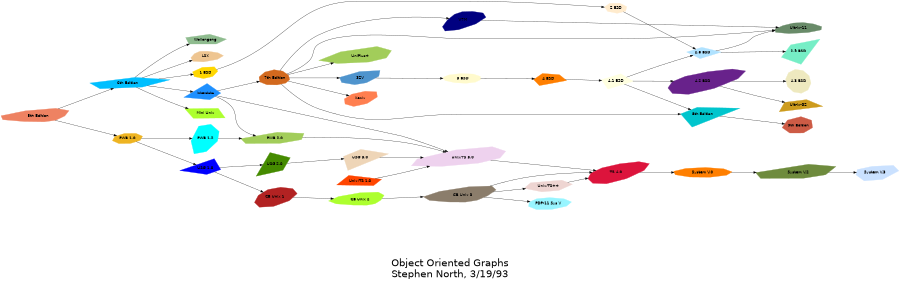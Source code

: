 digraph unix {
	graph [rankdir=LR, fontname=Helvetica, fontsize=36, label="\n\n\n\nObject Oriented Graphs\nStephen North, 3/19/93", size="6,6"];
	node [label="\N", shape=polygon, sides=4, distortion="0.0", orientation="0.0", skew="0.0", color=white, style=filled, fontname=Helvetica];
	graph [lp="1101,131",
		bb="0,0,2202,932"];
	"5th Edition" [sides=9, distortion="0.936354", orientation=28, skew="-0.126818", color=salmon2, pos="88,572", width="2.42", height="0.62"];
	"6th Edition" [sides=5, distortion="0.238792", orientation=11, skew="0.995935", color=deepskyblue, pos="307,652", width="2.61", height="0.54"];
	"PWB 1.0" [sides=8, distortion="0.019636", orientation=79, skew="-0.440424", color=goldenrod2, pos="307,493", width="1.36", height="0.50"];
	LSX [sides=9, distortion="-0.698271", orientation=22, skew="-0.195492", color=burlywood2, pos="504,739", width="1.19", height="0.54"];
	"1 BSD" [sides=7, distortion="0.265084", orientation=26, skew="0.403659", color=gold1, pos="504,683", width="1.17", height="0.54"];
	"Mini Unix" [distortion="0.039386", orientation=2, skew="-0.461120", color=greenyellow, pos="504,560", width="1.33", height="0.50"];
	Wollongong [sides=5, distortion="0.228564", orientation=63, skew="-0.062846", color=darkseagreen, pos="504,795", width="1.69", height="0.53"];
	Interdata [distortion="0.624013", orientation=56, skew="0.101396", color=dodgerblue1, pos="504,621", width="1.72", height="0.71"];
	"Unix/TS 3.0" [sides=8, distortion="0.731383", orientation=43, skew="-0.824612", color=thistle2, pos="1110,441", width="2.92", height="0.74"];
	"PWB 2.0" [sides=6, distortion="0.592100", orientation=34, skew="-0.719269", color=darkolivegreen3, pos="684,493", width="2.14", height="0.56"];
	"7th Edition" [sides=10, distortion="0.298417", orientation=65, skew="0.310367", color=chocolate, pos="684,693", width="1.58", height="0.64"];
	"8th Edition" [distortion="-0.997093", orientation=50, skew="-0.061117", color=turquoise3, pos="1707,579", width="2.44", height="0.81"];
	"32V" [sides=7, distortion="0.878516", orientation=19, skew="0.592905", color=steelblue3, pos="883,693", width="1.25", height="0.61"];
	V7M [sides=10, distortion="-0.960249", orientation=32, skew="0.460424", color=navy, pos="1110,866", width="1.39", height="0.75"];
	"Ultrix-11" [sides=10, distortion="-0.633186", orientation=10, skew="0.333125", color=darkseagreen4, pos="1927,830", width="1.72", height="0.53"];
	Xenix [sides=8, distortion="-0.337997", orientation=52, skew="-0.760726", color=coral, pos="883,630", width="1.28", height="0.64"];
	"UniPlus+" [sides=7, distortion="0.788483", orientation=39, skew="-0.526284", color=darkolivegreen3, pos="883,758", width="2.36", height="0.69"];
	"9th Edition" [sides=7, distortion="0.138690", orientation=55, skew="0.554049", color=coral3, pos="1927,559", width="1.58", height="0.67"];
	"2 BSD" [sides=7, distortion="-0.010661", orientation=84, skew="0.179249", color=blanchedalmond, pos="1512,914", width="1.06", height="0.51"];
	"2.8 BSD" [distortion="-0.239422", orientation=44, skew="0.053841", color=lightskyblue1, pos="1707,763", width="1.39", height="0.56"];
	"2.9 BSD" [distortion="-0.843381", orientation=70, skew="-0.601395", color=aquamarine2, pos="1927,764", width="1.67", height="0.81"];
	"3 BSD" [sides=10, distortion="0.251820", orientation=18, skew="-0.530618", color=lemonchiffon, pos="1110,693", width="1.47", height="0.50"];
	"4 BSD" [sides=5, distortion="-0.772300", orientation=24, skew="-0.028475", color=darkorange1, pos="1329,692", width="1.39", height="0.58"];
	"4.1 BSD" [distortion="-0.226170", orientation=38, skew="0.504053", color=lightyellow1, pos="1512,691", width="1.36", height="0.64"];
	"4.2 BSD" [sides=10, distortion="-0.807349", orientation=50, skew="-0.908842", color=darkorchid4, pos="1707,689", width="2.36", height="0.81"];
	"4.3 BSD" [sides=10, distortion="-0.030619", orientation=76, skew="0.985021", color=lemonchiffon2, pos="1927,689", width="1.28", height="0.78"];
	"Ultrix-32" [distortion="-0.644209", orientation=21, skew="0.307836", color=goldenrod3, pos="1927,622", width="1.75", height="0.58"];
	"PWB 1.2" [sides=7, distortion="0.640971", orientation=84, skew="-0.768455", color=cyan, pos="504,493", width="1.39", height="0.88"];
	"USG 1.0" [distortion="0.758942", orientation=42, skew="0.039886", color=blue, pos="504,419", width="1.81", height="0.69"];
	"CB Unix 1" [sides=9, distortion="-0.348692", orientation=42, skew="0.767058", color=firebrick, pos="684,332", width="1.81", height="0.72"];
	"USG 2.0" [distortion="0.748625", orientation=74, skew="-0.647656", color=chartreuse4, pos="684,423", width="1.50", height="0.78"];
	"CB Unix 2" [sides=10, distortion="0.851818", orientation=32, skew="-0.020120", color=greenyellow, pos="883,316", width="2.14", height="0.61"];
	"CB Unix 3" [sides=10, distortion="0.992237", orientation=29, skew="0.256102", color=bisque4, pos="1110,335", width="2.39", height="0.68"];
	"Unix/TS++" [sides=6, distortion="0.545461", orientation=16, skew="0.313589", color=mistyrose2, pos="1329,340", width="1.92", height="0.56"];
	"PDP-11 Sys V" [sides=9, distortion="-0.267769", orientation=40, skew="0.271226", color=cadetblue1, pos="1329,282", width="2.14", height="0.56"];
	"USG 3.0" [distortion="-0.848455", orientation=44, skew="0.267152", color=bisque2, pos="883,441", width="1.92", height="0.81"];
	"Unix/TS 1.0" [distortion="0.305594", orientation=75, skew="0.070516", color=orangered, pos="883,375", width="1.64", height="0.54"];
	"TS 4.0" [sides=10, distortion="-0.641701", orientation=50, skew="-0.952502", color=crimson, pos="1512,388", width="1.92", height="0.75"];
	"System V.0" [sides=9, distortion="0.021556", orientation=26, skew="-0.729938", color=darkorange1, pos="1707,388", width="2.19", height="0.50"];
	"System V.2" [sides=6, distortion="0.985153", orientation=33, skew="-0.399752", color=darkolivegreen4, pos="1927,388", width="2.64", height="0.64"];
	"System V.3" [sides=7, distortion="-0.687574", orientation=58, skew="-0.180116", color=lightsteelblue1, pos="2130,388", width="1.97", height="0.65"];
	"5th Edition" -> "6th Edition" [pos="e,260,635 142,592 175,604 217,619 251,631"];
	"5th Edition" -> "PWB 1.0" [pos="e,277,504 124,559 164,545 226,522 267,507"];
	"6th Edition" -> LSX [pos="e,473,725 344,669 371,681 407,697 438,711 446,715 455,718 464,722"];
	"6th Edition" -> "1 BSD" [pos="e,465,677 387,665 410,668 435,672 455,675"];
	"6th Edition" -> "Mini Unix" [pos="e,461,577 332,639 358,625 401,603 438,587 442,585 447,583 451,581"];
	"6th Edition" -> Wollongong [pos="e,465,780 325,671 349,696 394,738 438,767 443,770 449,773 455,776"];
	"6th Edition" -> Interdata [pos="e,471,626 354,645 386,640 429,633 461,628"];
	Interdata -> "Unix/TS 3.0" [pos="e,1079,455 535,614 609,598 808,552 968,499 1003,487 1042,471 1070,459"];
	Interdata -> "PWB 2.0" [pos="e,649,503 529,612 543,606 558,598 570,587 593,565 583,547 606,527 615,518 628,512 639,507"];
	Interdata -> "7th Edition" [pos="e,644,677 532,632 559,643 602,660 635,673"];
	"7th Edition" -> "8th Edition" [pos="e,1656,579 700,674 720,651 757,614 798,598 928,546 972,579 1110,579 1110,579 1110,579 1329,579 1441,579 1571,579 1646,579"];
	"7th Edition" -> "32V" [pos="e,838,693 737,693 765,693 800,693 828,693"];
	"7th Edition" -> V7M [pos="e,1080,869 696,714 713,745 750,799 798,825 886,872 1007,873 1070,870"];
	"7th Edition" -> "Ultrix-11" [pos="e,1865,825 724,706 737,712 751,720 762,730 786,751 771,775 798,792 858,828 1041,811 1110,811 1110,811 1110,811 1512,811 1632,811\
 1771,819 1855,824"];
	"7th Edition" -> Xenix [pos="e,855,639 726,680 761,668 811,652 845,642"];
	"7th Edition" -> "UniPlus+" [pos="e,829,740 724,706 751,715 788,727 819,737"];
	V7M -> "Ultrix-11" [pos="e,1876,832 1150,864 1281,858 1707,840 1866,832"];
	"8th Edition" -> "9th Edition" [pos="e,1879,563 1750,575 1784,572 1831,568 1869,564"];
	"1 BSD" -> "2 BSD" [pos="e,1475,915 539,696 549,700 560,705 570,711 718,790 716,921 883,921 883,921 883,921 1110,921 1239,921 1390,917 1465,915"];
	"2 BSD" -> "2.8 BSD" [pos="e,1691,775 1531,900 1566,872 1644,812 1683,781"];
	"2.8 BSD" -> "Ultrix-11" [pos="e,1874,814 1734,772 1760,780 1799,792 1832,802 1843,805 1853,808 1864,811"];
	"2.8 BSD" -> "2.9 BSD" [pos="e,1892,764 1755,763 1792,764 1845,764 1882,764"];
	"32V" -> "3 BSD" [pos="e,1059,693 917,693 951,693 1006,693 1049,693"];
	"3 BSD" -> "4 BSD" [pos="e,1291,692 1157,693 1193,692 1244,692 1281,692"];
	"4 BSD" -> "4.1 BSD" [pos="e,1473,691 1374,692 1401,691 1435,691 1463,691"];
	"4.1 BSD" -> "4.2 BSD" [pos="e,1651,690 1561,690 1585,690 1614,690 1641,690"];
	"4.1 BSD" -> "2.8 BSD" [pos="e,1682,754 1542,702 1578,715 1636,737 1672,750"];
	"4.1 BSD" -> "8th Edition" [pos="e,1686,591 1531,680 1565,661 1637,620 1677,596"];
	"4.2 BSD" -> "4.3 BSD" [pos="e,1883,689 1765,689 1798,689 1840,689 1873,689"];
	"4.2 BSD" -> "Ultrix-32" [pos="e,1897,631 1742,678 1782,666 1846,646 1887,634"];
	"PWB 1.0" -> "PWB 1.2" [pos="e,458,493 353,493 382,493 418,493 448,493"];
	"PWB 1.0" -> "USG 1.0" [pos="e,480,428 336,482 372,468 433,445 471,431"];
	"PWB 1.2" -> "PWB 2.0" [pos="e,609,493 548,493 563,493 581,493 599,493"];
	"USG 1.0" -> "CB Unix 1" [pos="e,655,346 525,409 554,394 609,368 646,350"];
	"USG 1.0" -> "USG 2.0" [pos="e,649,422 541,420 570,421 609,422 639,422"];
	"CB Unix 1" -> "CB Unix 2" [pos="e,822,321 734,328 758,326 786,324 812,322"];
	"CB Unix 2" -> "CB Unix 3" [pos="e,1027,328 937,321 961,323 990,325 1017,327"];
	"CB Unix 3" -> "Unix/TS++" [pos="e,1264,339 1168,336 1195,337 1226,338 1254,339"];
	"CB Unix 3" -> "PDP-11 Sys V" [pos="e,1282,293 1149,326 1183,318 1233,305 1272,296"];
	"USG 2.0" -> "USG 3.0" [pos="e,844,437 720,426 752,429 799,433 834,436"];
	"USG 3.0" -> "Unix/TS 3.0" [pos="e,1029,441 930,441 956,441 989,441 1019,441"];
	"PWB 2.0" -> "Unix/TS 3.0" [pos="e,1073,453 746,494 804,493 893,491 968,479 1000,474 1035,464 1063,456"];
	"Unix/TS 1.0" -> "Unix/TS 3.0" [pos="e,1039,420 916,385 945,393 990,406 1029,417"];
	"Unix/TS 3.0" -> "TS 4.0" [pos="e,1472,393 1165,434 1224,426 1322,413 1406,402 1424,399 1444,397 1462,394"];
	"Unix/TS++" -> "TS 4.0" [pos="e,1454,373 1382,354 1402,359 1424,365 1444,370"];
	"CB Unix 3" -> "TS 4.0" [pos="e,1460,386 1178,354 1201,360 1228,366 1252,369 1319,379 1397,383 1450,386"];
	"TS 4.0" -> "System V.0" [pos="e,1632,388 1561,388 1579,388 1601,388 1622,388"];
	"System V.0" -> "System V.2" [pos="e,1834,388 1784,388 1797,388 1810,388 1824,388"];
	"System V.2" -> "System V.3" [pos="e,2075,388 1994,388 2017,388 2042,388 2065,388"];
}
